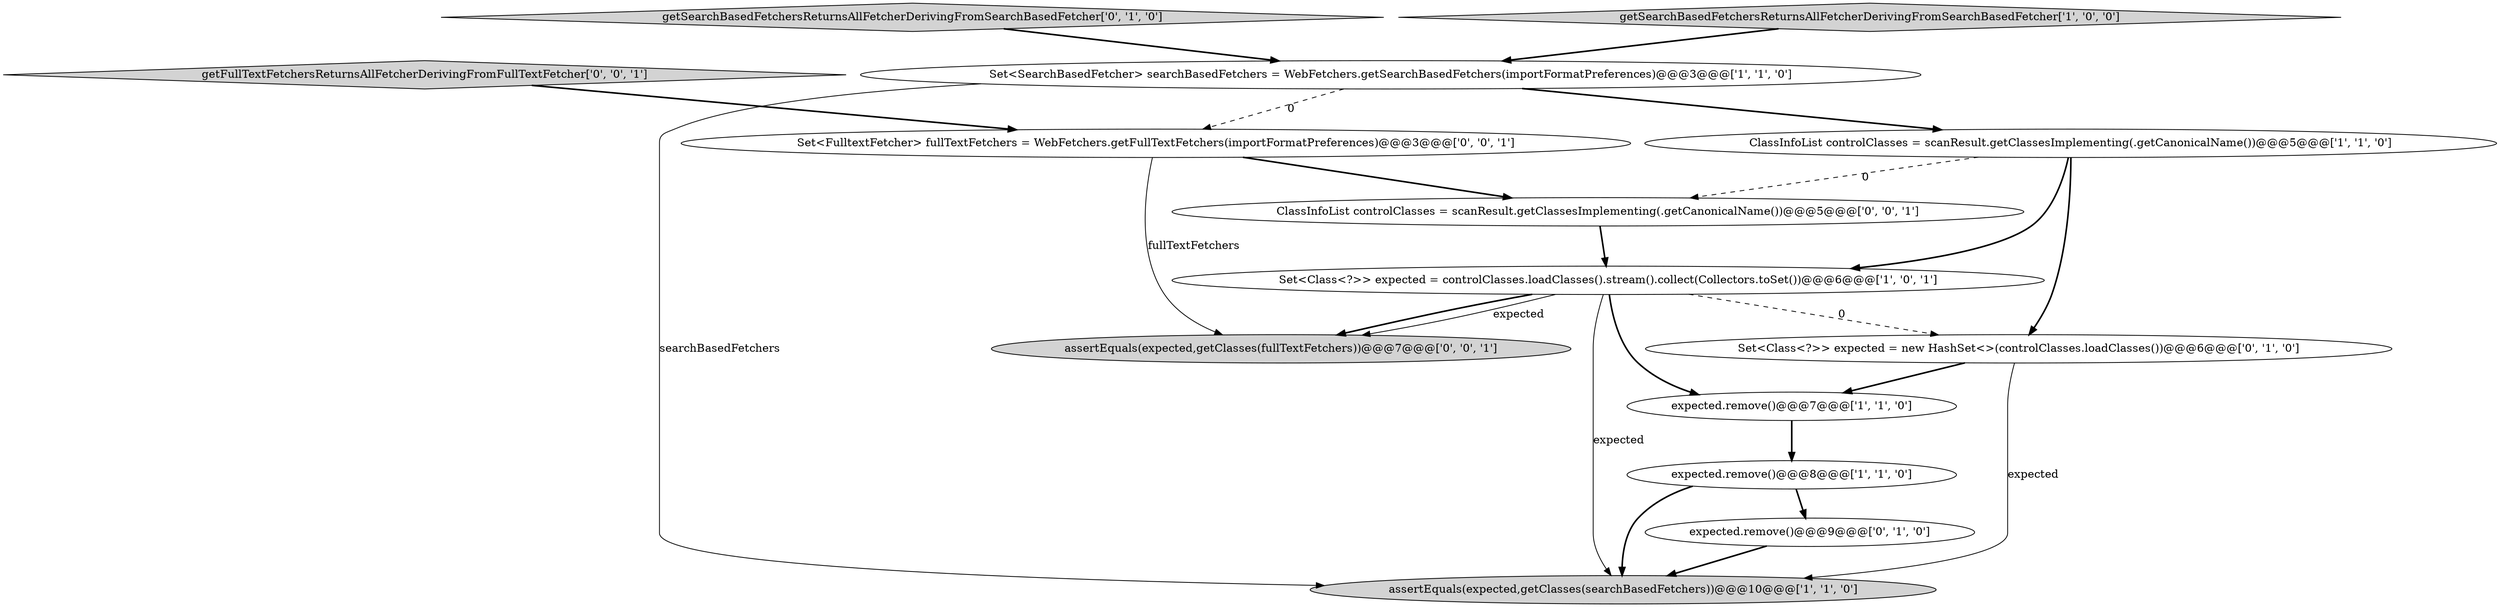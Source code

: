 digraph {
10 [style = filled, label = "ClassInfoList controlClasses = scanResult.getClassesImplementing(.getCanonicalName())@@@5@@@['0', '0', '1']", fillcolor = white, shape = ellipse image = "AAA0AAABBB3BBB"];
3 [style = filled, label = "Set<Class<?>> expected = controlClasses.loadClasses().stream().collect(Collectors.toSet())@@@6@@@['1', '0', '1']", fillcolor = white, shape = ellipse image = "AAA0AAABBB1BBB"];
4 [style = filled, label = "assertEquals(expected,getClasses(searchBasedFetchers))@@@10@@@['1', '1', '0']", fillcolor = lightgray, shape = ellipse image = "AAA0AAABBB1BBB"];
8 [style = filled, label = "Set<Class<?>> expected = new HashSet<>(controlClasses.loadClasses())@@@6@@@['0', '1', '0']", fillcolor = white, shape = ellipse image = "AAA1AAABBB2BBB"];
11 [style = filled, label = "Set<FulltextFetcher> fullTextFetchers = WebFetchers.getFullTextFetchers(importFormatPreferences)@@@3@@@['0', '0', '1']", fillcolor = white, shape = ellipse image = "AAA0AAABBB3BBB"];
13 [style = filled, label = "getFullTextFetchersReturnsAllFetcherDerivingFromFullTextFetcher['0', '0', '1']", fillcolor = lightgray, shape = diamond image = "AAA0AAABBB3BBB"];
7 [style = filled, label = "expected.remove()@@@9@@@['0', '1', '0']", fillcolor = white, shape = ellipse image = "AAA1AAABBB2BBB"];
2 [style = filled, label = "ClassInfoList controlClasses = scanResult.getClassesImplementing(.getCanonicalName())@@@5@@@['1', '1', '0']", fillcolor = white, shape = ellipse image = "AAA0AAABBB1BBB"];
9 [style = filled, label = "getSearchBasedFetchersReturnsAllFetcherDerivingFromSearchBasedFetcher['0', '1', '0']", fillcolor = lightgray, shape = diamond image = "AAA0AAABBB2BBB"];
1 [style = filled, label = "expected.remove()@@@7@@@['1', '1', '0']", fillcolor = white, shape = ellipse image = "AAA0AAABBB1BBB"];
6 [style = filled, label = "Set<SearchBasedFetcher> searchBasedFetchers = WebFetchers.getSearchBasedFetchers(importFormatPreferences)@@@3@@@['1', '1', '0']", fillcolor = white, shape = ellipse image = "AAA0AAABBB1BBB"];
12 [style = filled, label = "assertEquals(expected,getClasses(fullTextFetchers))@@@7@@@['0', '0', '1']", fillcolor = lightgray, shape = ellipse image = "AAA0AAABBB3BBB"];
5 [style = filled, label = "getSearchBasedFetchersReturnsAllFetcherDerivingFromSearchBasedFetcher['1', '0', '0']", fillcolor = lightgray, shape = diamond image = "AAA0AAABBB1BBB"];
0 [style = filled, label = "expected.remove()@@@8@@@['1', '1', '0']", fillcolor = white, shape = ellipse image = "AAA0AAABBB1BBB"];
0->4 [style = bold, label=""];
3->4 [style = solid, label="expected"];
0->7 [style = bold, label=""];
2->10 [style = dashed, label="0"];
11->12 [style = solid, label="fullTextFetchers"];
3->1 [style = bold, label=""];
10->3 [style = bold, label=""];
6->2 [style = bold, label=""];
9->6 [style = bold, label=""];
2->3 [style = bold, label=""];
2->8 [style = bold, label=""];
8->1 [style = bold, label=""];
13->11 [style = bold, label=""];
11->10 [style = bold, label=""];
3->12 [style = bold, label=""];
7->4 [style = bold, label=""];
6->11 [style = dashed, label="0"];
3->8 [style = dashed, label="0"];
6->4 [style = solid, label="searchBasedFetchers"];
3->12 [style = solid, label="expected"];
8->4 [style = solid, label="expected"];
5->6 [style = bold, label=""];
1->0 [style = bold, label=""];
}
